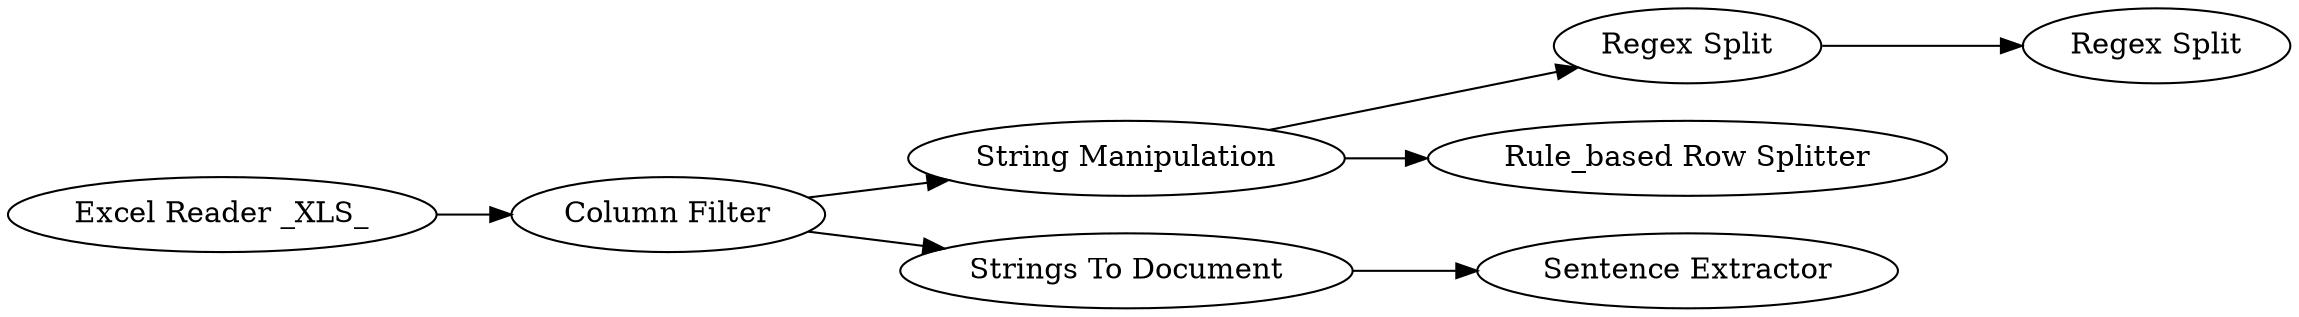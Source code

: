 digraph {
	"-5448942734976873639_28" [label="Sentence Extractor"]
	"-5448942734976873639_27" [label="String Manipulation"]
	"-5448942734976873639_5" [label="Excel Reader _XLS_"]
	"-5448942734976873639_12" [label="Regex Split"]
	"-5448942734976873639_31" [label="Regex Split"]
	"-5448942734976873639_25" [label="Rule_based Row Splitter"]
	"-5448942734976873639_18" [label="Column Filter"]
	"-5448942734976873639_26" [label="Strings To Document"]
	"-5448942734976873639_12" -> "-5448942734976873639_31"
	"-5448942734976873639_18" -> "-5448942734976873639_27"
	"-5448942734976873639_18" -> "-5448942734976873639_26"
	"-5448942734976873639_26" -> "-5448942734976873639_28"
	"-5448942734976873639_27" -> "-5448942734976873639_12"
	"-5448942734976873639_27" -> "-5448942734976873639_25"
	"-5448942734976873639_5" -> "-5448942734976873639_18"
	rankdir=LR
}
